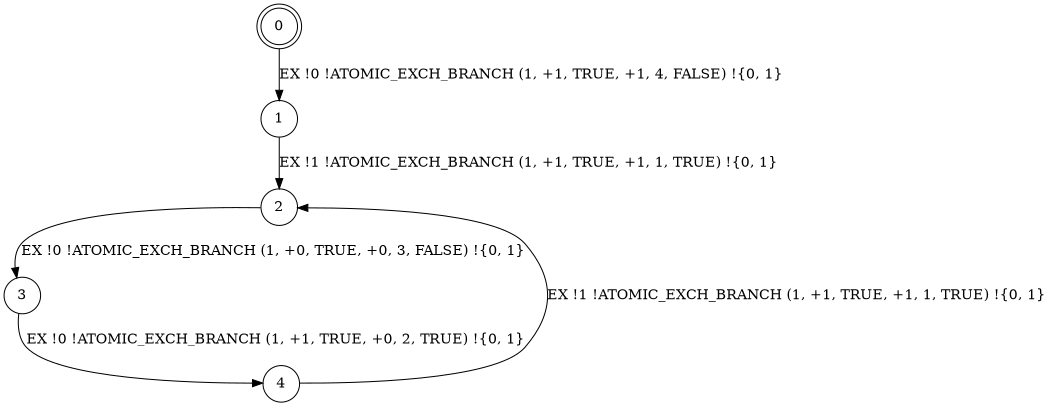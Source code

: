 digraph BCG {
size = "7, 10.5";
center = TRUE;
node [shape = circle];
0 [peripheries = 2];
0 -> 1 [label = "EX !0 !ATOMIC_EXCH_BRANCH (1, +1, TRUE, +1, 4, FALSE) !{0, 1}"];
1 -> 2 [label = "EX !1 !ATOMIC_EXCH_BRANCH (1, +1, TRUE, +1, 1, TRUE) !{0, 1}"];
2 -> 3 [label = "EX !0 !ATOMIC_EXCH_BRANCH (1, +0, TRUE, +0, 3, FALSE) !{0, 1}"];
3 -> 4 [label = "EX !0 !ATOMIC_EXCH_BRANCH (1, +1, TRUE, +0, 2, TRUE) !{0, 1}"];
4 -> 2 [label = "EX !1 !ATOMIC_EXCH_BRANCH (1, +1, TRUE, +1, 1, TRUE) !{0, 1}"];
}
